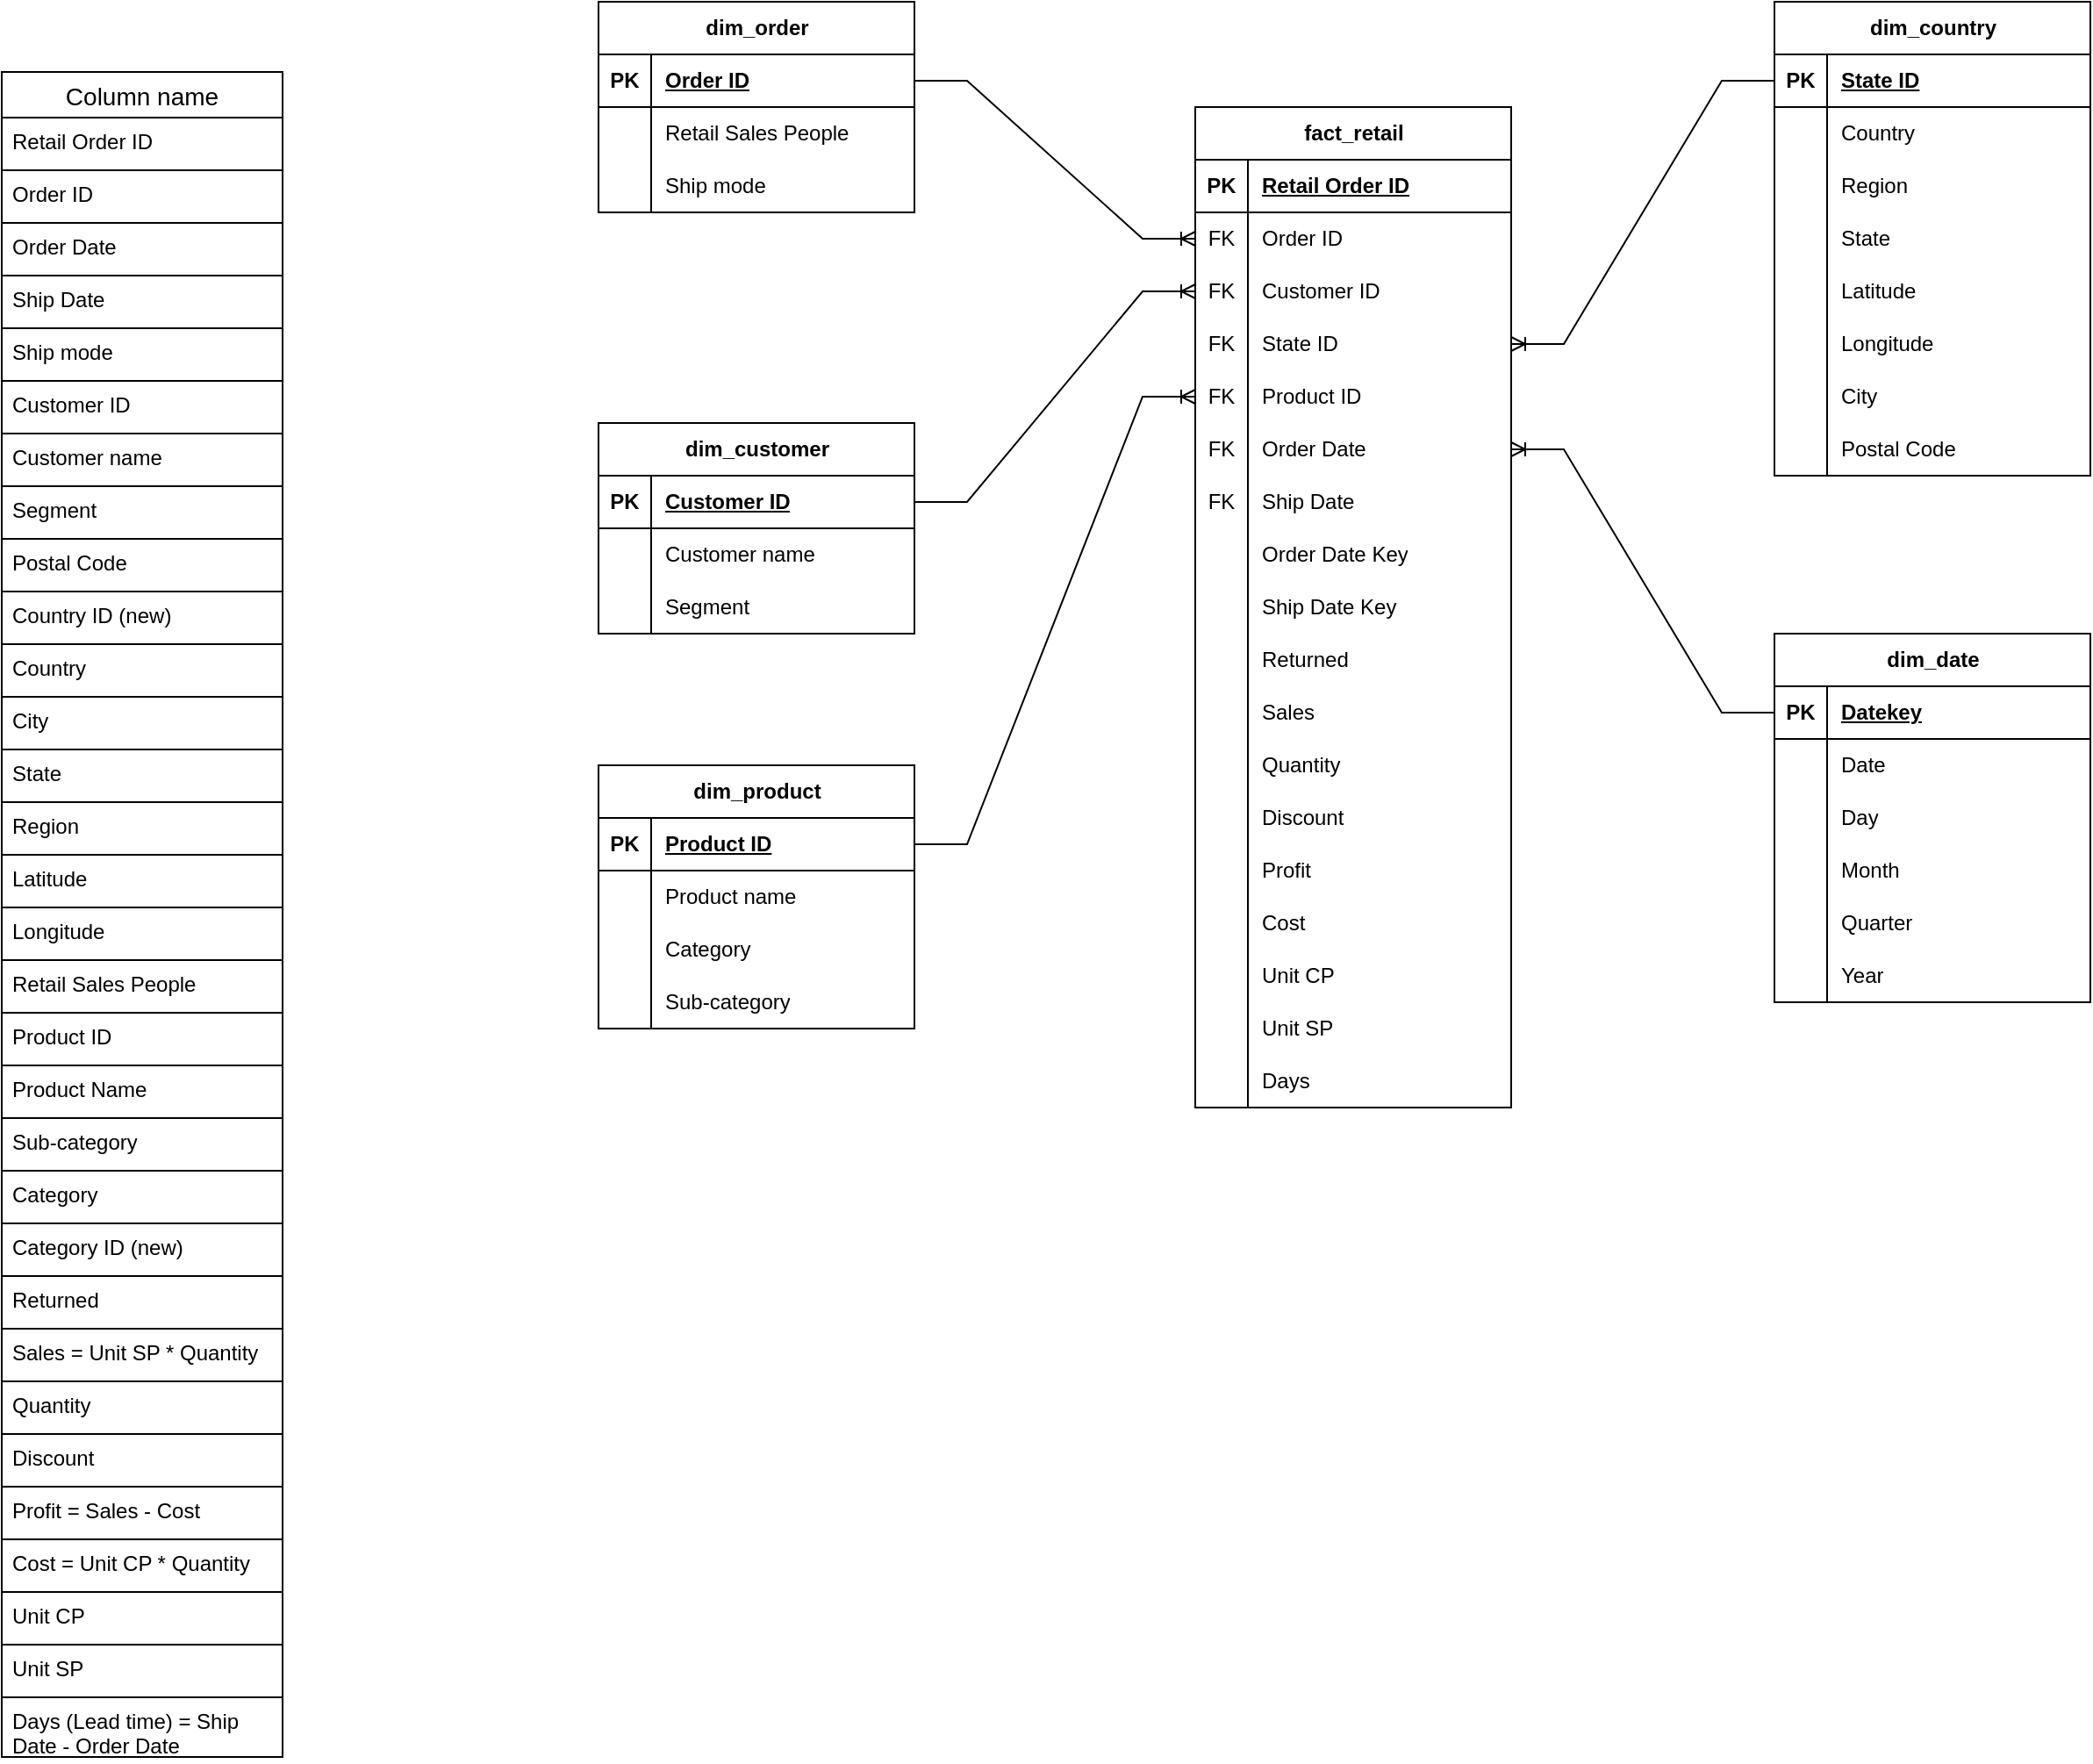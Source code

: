 <mxfile version="27.1.5">
  <diagram name="Trang-1" id="JufBHZk3DTKOrTVZyCO_">
    <mxGraphModel dx="1209" dy="706" grid="1" gridSize="10" guides="1" tooltips="1" connect="1" arrows="1" fold="1" page="1" pageScale="1" pageWidth="827" pageHeight="1169" math="0" shadow="0">
      <root>
        <mxCell id="0" />
        <mxCell id="1" parent="0" />
        <mxCell id="khf0Ti_lGQe8tgm6v5rX-14" value="Column name" style="swimlane;fontStyle=0;childLayout=stackLayout;horizontal=1;startSize=26;horizontalStack=0;resizeParent=1;resizeParentMax=0;resizeLast=0;collapsible=1;marginBottom=0;align=center;fontSize=14;strokeColor=default;" parent="1" vertex="1">
          <mxGeometry x="60" y="100" width="160" height="960" as="geometry">
            <mxRectangle x="60" y="100" width="130" height="30" as="alternateBounds" />
          </mxGeometry>
        </mxCell>
        <mxCell id="khf0Ti_lGQe8tgm6v5rX-15" value="Retail Order ID" style="text;strokeColor=none;fillColor=none;spacingLeft=4;spacingRight=4;overflow=hidden;rotatable=0;points=[[0,0.5],[1,0.5]];portConstraint=eastwest;fontSize=12;whiteSpace=wrap;html=1;" parent="khf0Ti_lGQe8tgm6v5rX-14" vertex="1">
          <mxGeometry y="26" width="160" height="30" as="geometry" />
        </mxCell>
        <mxCell id="khf0Ti_lGQe8tgm6v5rX-16" value="Order ID" style="text;strokeColor=default;fillColor=none;spacingLeft=4;spacingRight=4;overflow=hidden;rotatable=0;points=[[0,0.5],[1,0.5]];portConstraint=eastwest;fontSize=12;whiteSpace=wrap;html=1;" parent="khf0Ti_lGQe8tgm6v5rX-14" vertex="1">
          <mxGeometry y="56" width="160" height="30" as="geometry" />
        </mxCell>
        <mxCell id="khf0Ti_lGQe8tgm6v5rX-17" value="Order Date" style="text;strokeColor=default;fillColor=none;spacingLeft=4;spacingRight=4;overflow=hidden;rotatable=0;points=[[0,0.5],[1,0.5]];portConstraint=eastwest;fontSize=12;whiteSpace=wrap;html=1;" parent="khf0Ti_lGQe8tgm6v5rX-14" vertex="1">
          <mxGeometry y="86" width="160" height="30" as="geometry" />
        </mxCell>
        <mxCell id="khf0Ti_lGQe8tgm6v5rX-20" value="Ship Date" style="text;strokeColor=default;fillColor=none;spacingLeft=4;spacingRight=4;overflow=hidden;rotatable=0;points=[[0,0.5],[1,0.5]];portConstraint=eastwest;fontSize=12;whiteSpace=wrap;html=1;" parent="khf0Ti_lGQe8tgm6v5rX-14" vertex="1">
          <mxGeometry y="116" width="160" height="30" as="geometry" />
        </mxCell>
        <mxCell id="khf0Ti_lGQe8tgm6v5rX-21" value="Ship mode" style="text;strokeColor=default;fillColor=none;spacingLeft=4;spacingRight=4;overflow=hidden;rotatable=0;points=[[0,0.5],[1,0.5]];portConstraint=eastwest;fontSize=12;whiteSpace=wrap;html=1;" parent="khf0Ti_lGQe8tgm6v5rX-14" vertex="1">
          <mxGeometry y="146" width="160" height="30" as="geometry" />
        </mxCell>
        <mxCell id="khf0Ti_lGQe8tgm6v5rX-22" value="Customer ID" style="text;strokeColor=default;fillColor=none;spacingLeft=4;spacingRight=4;overflow=hidden;rotatable=0;points=[[0,0.5],[1,0.5]];portConstraint=eastwest;fontSize=12;whiteSpace=wrap;html=1;" parent="khf0Ti_lGQe8tgm6v5rX-14" vertex="1">
          <mxGeometry y="176" width="160" height="30" as="geometry" />
        </mxCell>
        <mxCell id="khf0Ti_lGQe8tgm6v5rX-23" value="Customer name" style="text;strokeColor=default;fillColor=none;spacingLeft=4;spacingRight=4;overflow=hidden;rotatable=0;points=[[0,0.5],[1,0.5]];portConstraint=eastwest;fontSize=12;whiteSpace=wrap;html=1;" parent="khf0Ti_lGQe8tgm6v5rX-14" vertex="1">
          <mxGeometry y="206" width="160" height="30" as="geometry" />
        </mxCell>
        <mxCell id="khf0Ti_lGQe8tgm6v5rX-24" value="Segment" style="text;strokeColor=default;fillColor=none;spacingLeft=4;spacingRight=4;overflow=hidden;rotatable=0;points=[[0,0.5],[1,0.5]];portConstraint=eastwest;fontSize=12;whiteSpace=wrap;html=1;" parent="khf0Ti_lGQe8tgm6v5rX-14" vertex="1">
          <mxGeometry y="236" width="160" height="30" as="geometry" />
        </mxCell>
        <mxCell id="khf0Ti_lGQe8tgm6v5rX-25" value="Postal Code" style="text;strokeColor=default;fillColor=none;spacingLeft=4;spacingRight=4;overflow=hidden;rotatable=0;points=[[0,0.5],[1,0.5]];portConstraint=eastwest;fontSize=12;whiteSpace=wrap;html=1;" parent="khf0Ti_lGQe8tgm6v5rX-14" vertex="1">
          <mxGeometry y="266" width="160" height="30" as="geometry" />
        </mxCell>
        <mxCell id="khf0Ti_lGQe8tgm6v5rX-129" value="&lt;span&gt;&lt;font style=&quot;color: light-dark(rgb(0, 0, 0), rgb(255, 102, 102));&quot;&gt;Country ID (new)&lt;/font&gt;&lt;/span&gt;" style="text;strokeColor=default;fillColor=none;spacingLeft=4;spacingRight=4;overflow=hidden;rotatable=0;points=[[0,0.5],[1,0.5]];portConstraint=eastwest;fontSize=12;whiteSpace=wrap;html=1;" parent="khf0Ti_lGQe8tgm6v5rX-14" vertex="1">
          <mxGeometry y="296" width="160" height="30" as="geometry" />
        </mxCell>
        <mxCell id="khf0Ti_lGQe8tgm6v5rX-26" value="Country" style="text;strokeColor=default;fillColor=none;spacingLeft=4;spacingRight=4;overflow=hidden;rotatable=0;points=[[0,0.5],[1,0.5]];portConstraint=eastwest;fontSize=12;whiteSpace=wrap;html=1;" parent="khf0Ti_lGQe8tgm6v5rX-14" vertex="1">
          <mxGeometry y="326" width="160" height="30" as="geometry" />
        </mxCell>
        <mxCell id="khf0Ti_lGQe8tgm6v5rX-27" value="City" style="text;strokeColor=default;fillColor=none;spacingLeft=4;spacingRight=4;overflow=hidden;rotatable=0;points=[[0,0.5],[1,0.5]];portConstraint=eastwest;fontSize=12;whiteSpace=wrap;html=1;" parent="khf0Ti_lGQe8tgm6v5rX-14" vertex="1">
          <mxGeometry y="356" width="160" height="30" as="geometry" />
        </mxCell>
        <mxCell id="khf0Ti_lGQe8tgm6v5rX-28" value="State" style="text;strokeColor=default;fillColor=none;spacingLeft=4;spacingRight=4;overflow=hidden;rotatable=0;points=[[0,0.5],[1,0.5]];portConstraint=eastwest;fontSize=12;whiteSpace=wrap;html=1;" parent="khf0Ti_lGQe8tgm6v5rX-14" vertex="1">
          <mxGeometry y="386" width="160" height="30" as="geometry" />
        </mxCell>
        <mxCell id="khf0Ti_lGQe8tgm6v5rX-29" value="Region" style="text;strokeColor=default;fillColor=none;spacingLeft=4;spacingRight=4;overflow=hidden;rotatable=0;points=[[0,0.5],[1,0.5]];portConstraint=eastwest;fontSize=12;whiteSpace=wrap;html=1;" parent="khf0Ti_lGQe8tgm6v5rX-14" vertex="1">
          <mxGeometry y="416" width="160" height="30" as="geometry" />
        </mxCell>
        <mxCell id="khf0Ti_lGQe8tgm6v5rX-30" value="Latitude" style="text;strokeColor=default;fillColor=none;spacingLeft=4;spacingRight=4;overflow=hidden;rotatable=0;points=[[0,0.5],[1,0.5]];portConstraint=eastwest;fontSize=12;whiteSpace=wrap;html=1;" parent="khf0Ti_lGQe8tgm6v5rX-14" vertex="1">
          <mxGeometry y="446" width="160" height="30" as="geometry" />
        </mxCell>
        <mxCell id="khf0Ti_lGQe8tgm6v5rX-31" value="Longitude" style="text;strokeColor=default;fillColor=none;spacingLeft=4;spacingRight=4;overflow=hidden;rotatable=0;points=[[0,0.5],[1,0.5]];portConstraint=eastwest;fontSize=12;whiteSpace=wrap;html=1;" parent="khf0Ti_lGQe8tgm6v5rX-14" vertex="1">
          <mxGeometry y="476" width="160" height="30" as="geometry" />
        </mxCell>
        <mxCell id="khf0Ti_lGQe8tgm6v5rX-32" value="Retail Sales People" style="text;strokeColor=default;fillColor=none;spacingLeft=4;spacingRight=4;overflow=hidden;rotatable=0;points=[[0,0.5],[1,0.5]];portConstraint=eastwest;fontSize=12;whiteSpace=wrap;html=1;" parent="khf0Ti_lGQe8tgm6v5rX-14" vertex="1">
          <mxGeometry y="506" width="160" height="30" as="geometry" />
        </mxCell>
        <mxCell id="khf0Ti_lGQe8tgm6v5rX-33" value="Product ID" style="text;strokeColor=default;fillColor=none;spacingLeft=4;spacingRight=4;overflow=hidden;rotatable=0;points=[[0,0.5],[1,0.5]];portConstraint=eastwest;fontSize=12;whiteSpace=wrap;html=1;" parent="khf0Ti_lGQe8tgm6v5rX-14" vertex="1">
          <mxGeometry y="536" width="160" height="30" as="geometry" />
        </mxCell>
        <mxCell id="khf0Ti_lGQe8tgm6v5rX-34" value="Product Name" style="text;strokeColor=default;fillColor=none;spacingLeft=4;spacingRight=4;overflow=hidden;rotatable=0;points=[[0,0.5],[1,0.5]];portConstraint=eastwest;fontSize=12;whiteSpace=wrap;html=1;" parent="khf0Ti_lGQe8tgm6v5rX-14" vertex="1">
          <mxGeometry y="566" width="160" height="30" as="geometry" />
        </mxCell>
        <mxCell id="khf0Ti_lGQe8tgm6v5rX-35" value="Sub-category" style="text;strokeColor=default;fillColor=none;spacingLeft=4;spacingRight=4;overflow=hidden;rotatable=0;points=[[0,0.5],[1,0.5]];portConstraint=eastwest;fontSize=12;whiteSpace=wrap;html=1;" parent="khf0Ti_lGQe8tgm6v5rX-14" vertex="1">
          <mxGeometry y="596" width="160" height="30" as="geometry" />
        </mxCell>
        <mxCell id="khf0Ti_lGQe8tgm6v5rX-36" value="Category" style="text;strokeColor=default;fillColor=none;spacingLeft=4;spacingRight=4;overflow=hidden;rotatable=0;points=[[0,0.5],[1,0.5]];portConstraint=eastwest;fontSize=12;whiteSpace=wrap;html=1;" parent="khf0Ti_lGQe8tgm6v5rX-14" vertex="1">
          <mxGeometry y="626" width="160" height="30" as="geometry" />
        </mxCell>
        <mxCell id="khf0Ti_lGQe8tgm6v5rX-130" value="&lt;font style=&quot;color: light-dark(rgb(0, 0, 0), rgb(255, 102, 102));&quot;&gt;Category ID (new)&lt;/font&gt;" style="text;strokeColor=default;fillColor=none;spacingLeft=4;spacingRight=4;overflow=hidden;rotatable=0;points=[[0,0.5],[1,0.5]];portConstraint=eastwest;fontSize=12;whiteSpace=wrap;html=1;" parent="khf0Ti_lGQe8tgm6v5rX-14" vertex="1">
          <mxGeometry y="656" width="160" height="30" as="geometry" />
        </mxCell>
        <mxCell id="khf0Ti_lGQe8tgm6v5rX-37" value="Returned" style="text;strokeColor=default;fillColor=none;spacingLeft=4;spacingRight=4;overflow=hidden;rotatable=0;points=[[0,0.5],[1,0.5]];portConstraint=eastwest;fontSize=12;whiteSpace=wrap;html=1;" parent="khf0Ti_lGQe8tgm6v5rX-14" vertex="1">
          <mxGeometry y="686" width="160" height="30" as="geometry" />
        </mxCell>
        <mxCell id="khf0Ti_lGQe8tgm6v5rX-38" value="Sales = Unit SP * Quantity" style="text;strokeColor=default;fillColor=none;spacingLeft=4;spacingRight=4;overflow=hidden;rotatable=0;points=[[0,0.5],[1,0.5]];portConstraint=eastwest;fontSize=12;whiteSpace=wrap;html=1;" parent="khf0Ti_lGQe8tgm6v5rX-14" vertex="1">
          <mxGeometry y="716" width="160" height="30" as="geometry" />
        </mxCell>
        <mxCell id="khf0Ti_lGQe8tgm6v5rX-39" value="Quantity" style="text;strokeColor=default;fillColor=none;spacingLeft=4;spacingRight=4;overflow=hidden;rotatable=0;points=[[0,0.5],[1,0.5]];portConstraint=eastwest;fontSize=12;whiteSpace=wrap;html=1;" parent="khf0Ti_lGQe8tgm6v5rX-14" vertex="1">
          <mxGeometry y="746" width="160" height="30" as="geometry" />
        </mxCell>
        <mxCell id="khf0Ti_lGQe8tgm6v5rX-40" value="Discount" style="text;strokeColor=default;fillColor=none;spacingLeft=4;spacingRight=4;overflow=hidden;rotatable=0;points=[[0,0.5],[1,0.5]];portConstraint=eastwest;fontSize=12;whiteSpace=wrap;html=1;" parent="khf0Ti_lGQe8tgm6v5rX-14" vertex="1">
          <mxGeometry y="776" width="160" height="30" as="geometry" />
        </mxCell>
        <mxCell id="khf0Ti_lGQe8tgm6v5rX-41" value="Profit = Sales - Cost" style="text;strokeColor=default;fillColor=none;spacingLeft=4;spacingRight=4;overflow=hidden;rotatable=0;points=[[0,0.5],[1,0.5]];portConstraint=eastwest;fontSize=12;whiteSpace=wrap;html=1;" parent="khf0Ti_lGQe8tgm6v5rX-14" vertex="1">
          <mxGeometry y="806" width="160" height="30" as="geometry" />
        </mxCell>
        <mxCell id="khf0Ti_lGQe8tgm6v5rX-42" value="Cost = Unit CP * Quantity" style="text;strokeColor=default;fillColor=none;spacingLeft=4;spacingRight=4;overflow=hidden;rotatable=0;points=[[0,0.5],[1,0.5]];portConstraint=eastwest;fontSize=12;whiteSpace=wrap;html=1;" parent="khf0Ti_lGQe8tgm6v5rX-14" vertex="1">
          <mxGeometry y="836" width="160" height="30" as="geometry" />
        </mxCell>
        <mxCell id="khf0Ti_lGQe8tgm6v5rX-43" value="Unit CP" style="text;strokeColor=default;fillColor=none;spacingLeft=4;spacingRight=4;overflow=hidden;rotatable=0;points=[[0,0.5],[1,0.5]];portConstraint=eastwest;fontSize=12;whiteSpace=wrap;html=1;" parent="khf0Ti_lGQe8tgm6v5rX-14" vertex="1">
          <mxGeometry y="866" width="160" height="30" as="geometry" />
        </mxCell>
        <mxCell id="khf0Ti_lGQe8tgm6v5rX-44" value="Unit SP" style="text;strokeColor=default;fillColor=none;spacingLeft=4;spacingRight=4;overflow=hidden;rotatable=0;points=[[0,0.5],[1,0.5]];portConstraint=eastwest;fontSize=12;whiteSpace=wrap;html=1;" parent="khf0Ti_lGQe8tgm6v5rX-14" vertex="1">
          <mxGeometry y="896" width="160" height="30" as="geometry" />
        </mxCell>
        <mxCell id="khf0Ti_lGQe8tgm6v5rX-45" value="Days (Lead time) = Ship Date - Order Date" style="text;strokeColor=default;fillColor=none;spacingLeft=4;spacingRight=4;overflow=hidden;rotatable=0;points=[[0,0.5],[1,0.5]];portConstraint=eastwest;fontSize=12;whiteSpace=wrap;html=1;" parent="khf0Ti_lGQe8tgm6v5rX-14" vertex="1">
          <mxGeometry y="926" width="160" height="34" as="geometry" />
        </mxCell>
        <mxCell id="khf0Ti_lGQe8tgm6v5rX-46" value="fact_retail" style="shape=table;startSize=30;container=1;collapsible=1;childLayout=tableLayout;fixedRows=1;rowLines=0;fontStyle=1;align=center;resizeLast=1;html=1;" parent="1" vertex="1">
          <mxGeometry x="740" y="120" width="180" height="570" as="geometry" />
        </mxCell>
        <mxCell id="khf0Ti_lGQe8tgm6v5rX-47" value="" style="shape=tableRow;horizontal=0;startSize=0;swimlaneHead=0;swimlaneBody=0;fillColor=none;collapsible=0;dropTarget=0;points=[[0,0.5],[1,0.5]];portConstraint=eastwest;top=0;left=0;right=0;bottom=1;" parent="khf0Ti_lGQe8tgm6v5rX-46" vertex="1">
          <mxGeometry y="30" width="180" height="30" as="geometry" />
        </mxCell>
        <mxCell id="khf0Ti_lGQe8tgm6v5rX-48" value="PK" style="shape=partialRectangle;connectable=0;fillColor=none;top=0;left=0;bottom=0;right=0;fontStyle=1;overflow=hidden;whiteSpace=wrap;html=1;" parent="khf0Ti_lGQe8tgm6v5rX-47" vertex="1">
          <mxGeometry width="30" height="30" as="geometry">
            <mxRectangle width="30" height="30" as="alternateBounds" />
          </mxGeometry>
        </mxCell>
        <mxCell id="khf0Ti_lGQe8tgm6v5rX-49" value="Retail Order ID" style="shape=partialRectangle;connectable=0;fillColor=none;top=0;left=0;bottom=0;right=0;align=left;spacingLeft=6;fontStyle=5;overflow=hidden;whiteSpace=wrap;html=1;" parent="khf0Ti_lGQe8tgm6v5rX-47" vertex="1">
          <mxGeometry x="30" width="150" height="30" as="geometry">
            <mxRectangle width="150" height="30" as="alternateBounds" />
          </mxGeometry>
        </mxCell>
        <mxCell id="khf0Ti_lGQe8tgm6v5rX-50" value="" style="shape=tableRow;horizontal=0;startSize=0;swimlaneHead=0;swimlaneBody=0;fillColor=none;collapsible=0;dropTarget=0;points=[[0,0.5],[1,0.5]];portConstraint=eastwest;top=0;left=0;right=0;bottom=0;" parent="khf0Ti_lGQe8tgm6v5rX-46" vertex="1">
          <mxGeometry y="60" width="180" height="30" as="geometry" />
        </mxCell>
        <mxCell id="khf0Ti_lGQe8tgm6v5rX-51" value="FK" style="shape=partialRectangle;connectable=0;fillColor=none;top=0;left=0;bottom=0;right=0;editable=1;overflow=hidden;whiteSpace=wrap;html=1;" parent="khf0Ti_lGQe8tgm6v5rX-50" vertex="1">
          <mxGeometry width="30" height="30" as="geometry">
            <mxRectangle width="30" height="30" as="alternateBounds" />
          </mxGeometry>
        </mxCell>
        <mxCell id="khf0Ti_lGQe8tgm6v5rX-52" value="Order ID" style="shape=partialRectangle;connectable=0;fillColor=none;top=0;left=0;bottom=0;right=0;align=left;spacingLeft=6;overflow=hidden;whiteSpace=wrap;html=1;" parent="khf0Ti_lGQe8tgm6v5rX-50" vertex="1">
          <mxGeometry x="30" width="150" height="30" as="geometry">
            <mxRectangle width="150" height="30" as="alternateBounds" />
          </mxGeometry>
        </mxCell>
        <mxCell id="khf0Ti_lGQe8tgm6v5rX-53" value="" style="shape=tableRow;horizontal=0;startSize=0;swimlaneHead=0;swimlaneBody=0;fillColor=none;collapsible=0;dropTarget=0;points=[[0,0.5],[1,0.5]];portConstraint=eastwest;top=0;left=0;right=0;bottom=0;" parent="khf0Ti_lGQe8tgm6v5rX-46" vertex="1">
          <mxGeometry y="90" width="180" height="30" as="geometry" />
        </mxCell>
        <mxCell id="khf0Ti_lGQe8tgm6v5rX-54" value="FK" style="shape=partialRectangle;connectable=0;fillColor=none;top=0;left=0;bottom=0;right=0;editable=1;overflow=hidden;whiteSpace=wrap;html=1;" parent="khf0Ti_lGQe8tgm6v5rX-53" vertex="1">
          <mxGeometry width="30" height="30" as="geometry">
            <mxRectangle width="30" height="30" as="alternateBounds" />
          </mxGeometry>
        </mxCell>
        <mxCell id="khf0Ti_lGQe8tgm6v5rX-55" value="Customer ID" style="shape=partialRectangle;connectable=0;fillColor=none;top=0;left=0;bottom=0;right=0;align=left;spacingLeft=6;overflow=hidden;whiteSpace=wrap;html=1;" parent="khf0Ti_lGQe8tgm6v5rX-53" vertex="1">
          <mxGeometry x="30" width="150" height="30" as="geometry">
            <mxRectangle width="150" height="30" as="alternateBounds" />
          </mxGeometry>
        </mxCell>
        <mxCell id="khf0Ti_lGQe8tgm6v5rX-56" value="" style="shape=tableRow;horizontal=0;startSize=0;swimlaneHead=0;swimlaneBody=0;fillColor=none;collapsible=0;dropTarget=0;points=[[0,0.5],[1,0.5]];portConstraint=eastwest;top=0;left=0;right=0;bottom=0;" parent="khf0Ti_lGQe8tgm6v5rX-46" vertex="1">
          <mxGeometry y="120" width="180" height="30" as="geometry" />
        </mxCell>
        <mxCell id="khf0Ti_lGQe8tgm6v5rX-57" value="FK" style="shape=partialRectangle;connectable=0;fillColor=none;top=0;left=0;bottom=0;right=0;editable=1;overflow=hidden;whiteSpace=wrap;html=1;" parent="khf0Ti_lGQe8tgm6v5rX-56" vertex="1">
          <mxGeometry width="30" height="30" as="geometry">
            <mxRectangle width="30" height="30" as="alternateBounds" />
          </mxGeometry>
        </mxCell>
        <mxCell id="khf0Ti_lGQe8tgm6v5rX-58" value="State ID" style="shape=partialRectangle;connectable=0;fillColor=none;top=0;left=0;bottom=0;right=0;align=left;spacingLeft=6;overflow=hidden;whiteSpace=wrap;html=1;" parent="khf0Ti_lGQe8tgm6v5rX-56" vertex="1">
          <mxGeometry x="30" width="150" height="30" as="geometry">
            <mxRectangle width="150" height="30" as="alternateBounds" />
          </mxGeometry>
        </mxCell>
        <mxCell id="khf0Ti_lGQe8tgm6v5rX-166" style="shape=tableRow;horizontal=0;startSize=0;swimlaneHead=0;swimlaneBody=0;fillColor=none;collapsible=0;dropTarget=0;points=[[0,0.5],[1,0.5]];portConstraint=eastwest;top=0;left=0;right=0;bottom=0;" parent="khf0Ti_lGQe8tgm6v5rX-46" vertex="1">
          <mxGeometry y="150" width="180" height="30" as="geometry" />
        </mxCell>
        <mxCell id="khf0Ti_lGQe8tgm6v5rX-167" value="FK" style="shape=partialRectangle;connectable=0;fillColor=none;top=0;left=0;bottom=0;right=0;editable=1;overflow=hidden;whiteSpace=wrap;html=1;" parent="khf0Ti_lGQe8tgm6v5rX-166" vertex="1">
          <mxGeometry width="30" height="30" as="geometry">
            <mxRectangle width="30" height="30" as="alternateBounds" />
          </mxGeometry>
        </mxCell>
        <mxCell id="khf0Ti_lGQe8tgm6v5rX-168" value="Product ID" style="shape=partialRectangle;connectable=0;fillColor=none;top=0;left=0;bottom=0;right=0;align=left;spacingLeft=6;overflow=hidden;whiteSpace=wrap;html=1;" parent="khf0Ti_lGQe8tgm6v5rX-166" vertex="1">
          <mxGeometry x="30" width="150" height="30" as="geometry">
            <mxRectangle width="150" height="30" as="alternateBounds" />
          </mxGeometry>
        </mxCell>
        <mxCell id="khf0Ti_lGQe8tgm6v5rX-181" style="shape=tableRow;horizontal=0;startSize=0;swimlaneHead=0;swimlaneBody=0;fillColor=none;collapsible=0;dropTarget=0;points=[[0,0.5],[1,0.5]];portConstraint=eastwest;top=0;left=0;right=0;bottom=0;" parent="khf0Ti_lGQe8tgm6v5rX-46" vertex="1">
          <mxGeometry y="180" width="180" height="30" as="geometry" />
        </mxCell>
        <mxCell id="khf0Ti_lGQe8tgm6v5rX-182" value="FK" style="shape=partialRectangle;connectable=0;fillColor=none;top=0;left=0;bottom=0;right=0;editable=1;overflow=hidden;whiteSpace=wrap;html=1;" parent="khf0Ti_lGQe8tgm6v5rX-181" vertex="1">
          <mxGeometry width="30" height="30" as="geometry">
            <mxRectangle width="30" height="30" as="alternateBounds" />
          </mxGeometry>
        </mxCell>
        <mxCell id="khf0Ti_lGQe8tgm6v5rX-183" value="Order Date" style="shape=partialRectangle;connectable=0;fillColor=none;top=0;left=0;bottom=0;right=0;align=left;spacingLeft=6;overflow=hidden;whiteSpace=wrap;html=1;" parent="khf0Ti_lGQe8tgm6v5rX-181" vertex="1">
          <mxGeometry x="30" width="150" height="30" as="geometry">
            <mxRectangle width="150" height="30" as="alternateBounds" />
          </mxGeometry>
        </mxCell>
        <mxCell id="khf0Ti_lGQe8tgm6v5rX-178" style="shape=tableRow;horizontal=0;startSize=0;swimlaneHead=0;swimlaneBody=0;fillColor=none;collapsible=0;dropTarget=0;points=[[0,0.5],[1,0.5]];portConstraint=eastwest;top=0;left=0;right=0;bottom=0;" parent="khf0Ti_lGQe8tgm6v5rX-46" vertex="1">
          <mxGeometry y="210" width="180" height="30" as="geometry" />
        </mxCell>
        <mxCell id="khf0Ti_lGQe8tgm6v5rX-179" value="&lt;font style=&quot;color: light-dark(rgb(0, 0, 0), rgb(255, 255, 102));&quot;&gt;FK&lt;/font&gt;" style="shape=partialRectangle;connectable=0;fillColor=none;top=0;left=0;bottom=0;right=0;editable=1;overflow=hidden;whiteSpace=wrap;html=1;" parent="khf0Ti_lGQe8tgm6v5rX-178" vertex="1">
          <mxGeometry width="30" height="30" as="geometry">
            <mxRectangle width="30" height="30" as="alternateBounds" />
          </mxGeometry>
        </mxCell>
        <mxCell id="khf0Ti_lGQe8tgm6v5rX-180" value="Ship Date" style="shape=partialRectangle;connectable=0;fillColor=none;top=0;left=0;bottom=0;right=0;align=left;spacingLeft=6;overflow=hidden;whiteSpace=wrap;html=1;" parent="khf0Ti_lGQe8tgm6v5rX-178" vertex="1">
          <mxGeometry x="30" width="150" height="30" as="geometry">
            <mxRectangle width="150" height="30" as="alternateBounds" />
          </mxGeometry>
        </mxCell>
        <mxCell id="adrLzprjDt-6zipp6tV9-4" style="shape=tableRow;horizontal=0;startSize=0;swimlaneHead=0;swimlaneBody=0;fillColor=none;collapsible=0;dropTarget=0;points=[[0,0.5],[1,0.5]];portConstraint=eastwest;top=0;left=0;right=0;bottom=0;" parent="khf0Ti_lGQe8tgm6v5rX-46" vertex="1">
          <mxGeometry y="240" width="180" height="30" as="geometry" />
        </mxCell>
        <mxCell id="adrLzprjDt-6zipp6tV9-5" style="shape=partialRectangle;connectable=0;fillColor=none;top=0;left=0;bottom=0;right=0;editable=1;overflow=hidden;whiteSpace=wrap;html=1;" parent="adrLzprjDt-6zipp6tV9-4" vertex="1">
          <mxGeometry width="30" height="30" as="geometry">
            <mxRectangle width="30" height="30" as="alternateBounds" />
          </mxGeometry>
        </mxCell>
        <mxCell id="adrLzprjDt-6zipp6tV9-6" value="Order Date Key" style="shape=partialRectangle;connectable=0;fillColor=none;top=0;left=0;bottom=0;right=0;align=left;spacingLeft=6;overflow=hidden;whiteSpace=wrap;html=1;" parent="adrLzprjDt-6zipp6tV9-4" vertex="1">
          <mxGeometry x="30" width="150" height="30" as="geometry">
            <mxRectangle width="150" height="30" as="alternateBounds" />
          </mxGeometry>
        </mxCell>
        <mxCell id="adrLzprjDt-6zipp6tV9-7" style="shape=tableRow;horizontal=0;startSize=0;swimlaneHead=0;swimlaneBody=0;fillColor=none;collapsible=0;dropTarget=0;points=[[0,0.5],[1,0.5]];portConstraint=eastwest;top=0;left=0;right=0;bottom=0;" parent="khf0Ti_lGQe8tgm6v5rX-46" vertex="1">
          <mxGeometry y="270" width="180" height="30" as="geometry" />
        </mxCell>
        <mxCell id="adrLzprjDt-6zipp6tV9-8" style="shape=partialRectangle;connectable=0;fillColor=none;top=0;left=0;bottom=0;right=0;editable=1;overflow=hidden;whiteSpace=wrap;html=1;" parent="adrLzprjDt-6zipp6tV9-7" vertex="1">
          <mxGeometry width="30" height="30" as="geometry">
            <mxRectangle width="30" height="30" as="alternateBounds" />
          </mxGeometry>
        </mxCell>
        <mxCell id="adrLzprjDt-6zipp6tV9-9" value="Ship Date Key" style="shape=partialRectangle;connectable=0;fillColor=none;top=0;left=0;bottom=0;right=0;align=left;spacingLeft=6;overflow=hidden;whiteSpace=wrap;html=1;" parent="adrLzprjDt-6zipp6tV9-7" vertex="1">
          <mxGeometry x="30" width="150" height="30" as="geometry">
            <mxRectangle width="150" height="30" as="alternateBounds" />
          </mxGeometry>
        </mxCell>
        <mxCell id="khf0Ti_lGQe8tgm6v5rX-175" style="shape=tableRow;horizontal=0;startSize=0;swimlaneHead=0;swimlaneBody=0;fillColor=none;collapsible=0;dropTarget=0;points=[[0,0.5],[1,0.5]];portConstraint=eastwest;top=0;left=0;right=0;bottom=0;" parent="khf0Ti_lGQe8tgm6v5rX-46" vertex="1">
          <mxGeometry y="300" width="180" height="30" as="geometry" />
        </mxCell>
        <mxCell id="khf0Ti_lGQe8tgm6v5rX-176" style="shape=partialRectangle;connectable=0;fillColor=none;top=0;left=0;bottom=0;right=0;editable=1;overflow=hidden;whiteSpace=wrap;html=1;" parent="khf0Ti_lGQe8tgm6v5rX-175" vertex="1">
          <mxGeometry width="30" height="30" as="geometry">
            <mxRectangle width="30" height="30" as="alternateBounds" />
          </mxGeometry>
        </mxCell>
        <mxCell id="khf0Ti_lGQe8tgm6v5rX-177" value="Returned" style="shape=partialRectangle;connectable=0;fillColor=none;top=0;left=0;bottom=0;right=0;align=left;spacingLeft=6;overflow=hidden;whiteSpace=wrap;html=1;" parent="khf0Ti_lGQe8tgm6v5rX-175" vertex="1">
          <mxGeometry x="30" width="150" height="30" as="geometry">
            <mxRectangle width="150" height="30" as="alternateBounds" />
          </mxGeometry>
        </mxCell>
        <mxCell id="khf0Ti_lGQe8tgm6v5rX-172" style="shape=tableRow;horizontal=0;startSize=0;swimlaneHead=0;swimlaneBody=0;fillColor=none;collapsible=0;dropTarget=0;points=[[0,0.5],[1,0.5]];portConstraint=eastwest;top=0;left=0;right=0;bottom=0;" parent="khf0Ti_lGQe8tgm6v5rX-46" vertex="1">
          <mxGeometry y="330" width="180" height="30" as="geometry" />
        </mxCell>
        <mxCell id="khf0Ti_lGQe8tgm6v5rX-173" style="shape=partialRectangle;connectable=0;fillColor=none;top=0;left=0;bottom=0;right=0;editable=1;overflow=hidden;whiteSpace=wrap;html=1;" parent="khf0Ti_lGQe8tgm6v5rX-172" vertex="1">
          <mxGeometry width="30" height="30" as="geometry">
            <mxRectangle width="30" height="30" as="alternateBounds" />
          </mxGeometry>
        </mxCell>
        <mxCell id="khf0Ti_lGQe8tgm6v5rX-174" value="Sales" style="shape=partialRectangle;connectable=0;fillColor=none;top=0;left=0;bottom=0;right=0;align=left;spacingLeft=6;overflow=hidden;whiteSpace=wrap;html=1;" parent="khf0Ti_lGQe8tgm6v5rX-172" vertex="1">
          <mxGeometry x="30" width="150" height="30" as="geometry">
            <mxRectangle width="150" height="30" as="alternateBounds" />
          </mxGeometry>
        </mxCell>
        <mxCell id="khf0Ti_lGQe8tgm6v5rX-169" style="shape=tableRow;horizontal=0;startSize=0;swimlaneHead=0;swimlaneBody=0;fillColor=none;collapsible=0;dropTarget=0;points=[[0,0.5],[1,0.5]];portConstraint=eastwest;top=0;left=0;right=0;bottom=0;" parent="khf0Ti_lGQe8tgm6v5rX-46" vertex="1">
          <mxGeometry y="360" width="180" height="30" as="geometry" />
        </mxCell>
        <mxCell id="khf0Ti_lGQe8tgm6v5rX-170" style="shape=partialRectangle;connectable=0;fillColor=none;top=0;left=0;bottom=0;right=0;editable=1;overflow=hidden;whiteSpace=wrap;html=1;" parent="khf0Ti_lGQe8tgm6v5rX-169" vertex="1">
          <mxGeometry width="30" height="30" as="geometry">
            <mxRectangle width="30" height="30" as="alternateBounds" />
          </mxGeometry>
        </mxCell>
        <mxCell id="khf0Ti_lGQe8tgm6v5rX-171" value="Quantity" style="shape=partialRectangle;connectable=0;fillColor=none;top=0;left=0;bottom=0;right=0;align=left;spacingLeft=6;overflow=hidden;whiteSpace=wrap;html=1;" parent="khf0Ti_lGQe8tgm6v5rX-169" vertex="1">
          <mxGeometry x="30" width="150" height="30" as="geometry">
            <mxRectangle width="150" height="30" as="alternateBounds" />
          </mxGeometry>
        </mxCell>
        <mxCell id="khf0Ti_lGQe8tgm6v5rX-184" style="shape=tableRow;horizontal=0;startSize=0;swimlaneHead=0;swimlaneBody=0;fillColor=none;collapsible=0;dropTarget=0;points=[[0,0.5],[1,0.5]];portConstraint=eastwest;top=0;left=0;right=0;bottom=0;" parent="khf0Ti_lGQe8tgm6v5rX-46" vertex="1">
          <mxGeometry y="390" width="180" height="30" as="geometry" />
        </mxCell>
        <mxCell id="khf0Ti_lGQe8tgm6v5rX-185" style="shape=partialRectangle;connectable=0;fillColor=none;top=0;left=0;bottom=0;right=0;editable=1;overflow=hidden;whiteSpace=wrap;html=1;" parent="khf0Ti_lGQe8tgm6v5rX-184" vertex="1">
          <mxGeometry width="30" height="30" as="geometry">
            <mxRectangle width="30" height="30" as="alternateBounds" />
          </mxGeometry>
        </mxCell>
        <mxCell id="khf0Ti_lGQe8tgm6v5rX-186" value="Discount" style="shape=partialRectangle;connectable=0;fillColor=none;top=0;left=0;bottom=0;right=0;align=left;spacingLeft=6;overflow=hidden;whiteSpace=wrap;html=1;" parent="khf0Ti_lGQe8tgm6v5rX-184" vertex="1">
          <mxGeometry x="30" width="150" height="30" as="geometry">
            <mxRectangle width="150" height="30" as="alternateBounds" />
          </mxGeometry>
        </mxCell>
        <mxCell id="khf0Ti_lGQe8tgm6v5rX-187" style="shape=tableRow;horizontal=0;startSize=0;swimlaneHead=0;swimlaneBody=0;fillColor=none;collapsible=0;dropTarget=0;points=[[0,0.5],[1,0.5]];portConstraint=eastwest;top=0;left=0;right=0;bottom=0;" parent="khf0Ti_lGQe8tgm6v5rX-46" vertex="1">
          <mxGeometry y="420" width="180" height="30" as="geometry" />
        </mxCell>
        <mxCell id="khf0Ti_lGQe8tgm6v5rX-188" style="shape=partialRectangle;connectable=0;fillColor=none;top=0;left=0;bottom=0;right=0;editable=1;overflow=hidden;whiteSpace=wrap;html=1;" parent="khf0Ti_lGQe8tgm6v5rX-187" vertex="1">
          <mxGeometry width="30" height="30" as="geometry">
            <mxRectangle width="30" height="30" as="alternateBounds" />
          </mxGeometry>
        </mxCell>
        <mxCell id="khf0Ti_lGQe8tgm6v5rX-189" value="Profit" style="shape=partialRectangle;connectable=0;fillColor=none;top=0;left=0;bottom=0;right=0;align=left;spacingLeft=6;overflow=hidden;whiteSpace=wrap;html=1;" parent="khf0Ti_lGQe8tgm6v5rX-187" vertex="1">
          <mxGeometry x="30" width="150" height="30" as="geometry">
            <mxRectangle width="150" height="30" as="alternateBounds" />
          </mxGeometry>
        </mxCell>
        <mxCell id="khf0Ti_lGQe8tgm6v5rX-190" style="shape=tableRow;horizontal=0;startSize=0;swimlaneHead=0;swimlaneBody=0;fillColor=none;collapsible=0;dropTarget=0;points=[[0,0.5],[1,0.5]];portConstraint=eastwest;top=0;left=0;right=0;bottom=0;" parent="khf0Ti_lGQe8tgm6v5rX-46" vertex="1">
          <mxGeometry y="450" width="180" height="30" as="geometry" />
        </mxCell>
        <mxCell id="khf0Ti_lGQe8tgm6v5rX-191" style="shape=partialRectangle;connectable=0;fillColor=none;top=0;left=0;bottom=0;right=0;editable=1;overflow=hidden;whiteSpace=wrap;html=1;" parent="khf0Ti_lGQe8tgm6v5rX-190" vertex="1">
          <mxGeometry width="30" height="30" as="geometry">
            <mxRectangle width="30" height="30" as="alternateBounds" />
          </mxGeometry>
        </mxCell>
        <mxCell id="khf0Ti_lGQe8tgm6v5rX-192" value="Cost" style="shape=partialRectangle;connectable=0;fillColor=none;top=0;left=0;bottom=0;right=0;align=left;spacingLeft=6;overflow=hidden;whiteSpace=wrap;html=1;" parent="khf0Ti_lGQe8tgm6v5rX-190" vertex="1">
          <mxGeometry x="30" width="150" height="30" as="geometry">
            <mxRectangle width="150" height="30" as="alternateBounds" />
          </mxGeometry>
        </mxCell>
        <mxCell id="khf0Ti_lGQe8tgm6v5rX-193" style="shape=tableRow;horizontal=0;startSize=0;swimlaneHead=0;swimlaneBody=0;fillColor=none;collapsible=0;dropTarget=0;points=[[0,0.5],[1,0.5]];portConstraint=eastwest;top=0;left=0;right=0;bottom=0;" parent="khf0Ti_lGQe8tgm6v5rX-46" vertex="1">
          <mxGeometry y="480" width="180" height="30" as="geometry" />
        </mxCell>
        <mxCell id="khf0Ti_lGQe8tgm6v5rX-194" style="shape=partialRectangle;connectable=0;fillColor=none;top=0;left=0;bottom=0;right=0;editable=1;overflow=hidden;whiteSpace=wrap;html=1;" parent="khf0Ti_lGQe8tgm6v5rX-193" vertex="1">
          <mxGeometry width="30" height="30" as="geometry">
            <mxRectangle width="30" height="30" as="alternateBounds" />
          </mxGeometry>
        </mxCell>
        <mxCell id="khf0Ti_lGQe8tgm6v5rX-195" value="Unit CP" style="shape=partialRectangle;connectable=0;fillColor=none;top=0;left=0;bottom=0;right=0;align=left;spacingLeft=6;overflow=hidden;whiteSpace=wrap;html=1;" parent="khf0Ti_lGQe8tgm6v5rX-193" vertex="1">
          <mxGeometry x="30" width="150" height="30" as="geometry">
            <mxRectangle width="150" height="30" as="alternateBounds" />
          </mxGeometry>
        </mxCell>
        <mxCell id="khf0Ti_lGQe8tgm6v5rX-196" style="shape=tableRow;horizontal=0;startSize=0;swimlaneHead=0;swimlaneBody=0;fillColor=none;collapsible=0;dropTarget=0;points=[[0,0.5],[1,0.5]];portConstraint=eastwest;top=0;left=0;right=0;bottom=0;" parent="khf0Ti_lGQe8tgm6v5rX-46" vertex="1">
          <mxGeometry y="510" width="180" height="30" as="geometry" />
        </mxCell>
        <mxCell id="khf0Ti_lGQe8tgm6v5rX-197" style="shape=partialRectangle;connectable=0;fillColor=none;top=0;left=0;bottom=0;right=0;editable=1;overflow=hidden;whiteSpace=wrap;html=1;" parent="khf0Ti_lGQe8tgm6v5rX-196" vertex="1">
          <mxGeometry width="30" height="30" as="geometry">
            <mxRectangle width="30" height="30" as="alternateBounds" />
          </mxGeometry>
        </mxCell>
        <mxCell id="khf0Ti_lGQe8tgm6v5rX-198" value="Unit SP" style="shape=partialRectangle;connectable=0;fillColor=none;top=0;left=0;bottom=0;right=0;align=left;spacingLeft=6;overflow=hidden;whiteSpace=wrap;html=1;" parent="khf0Ti_lGQe8tgm6v5rX-196" vertex="1">
          <mxGeometry x="30" width="150" height="30" as="geometry">
            <mxRectangle width="150" height="30" as="alternateBounds" />
          </mxGeometry>
        </mxCell>
        <mxCell id="khf0Ti_lGQe8tgm6v5rX-199" style="shape=tableRow;horizontal=0;startSize=0;swimlaneHead=0;swimlaneBody=0;fillColor=none;collapsible=0;dropTarget=0;points=[[0,0.5],[1,0.5]];portConstraint=eastwest;top=0;left=0;right=0;bottom=0;" parent="khf0Ti_lGQe8tgm6v5rX-46" vertex="1">
          <mxGeometry y="540" width="180" height="30" as="geometry" />
        </mxCell>
        <mxCell id="khf0Ti_lGQe8tgm6v5rX-200" style="shape=partialRectangle;connectable=0;fillColor=none;top=0;left=0;bottom=0;right=0;editable=1;overflow=hidden;whiteSpace=wrap;html=1;" parent="khf0Ti_lGQe8tgm6v5rX-199" vertex="1">
          <mxGeometry width="30" height="30" as="geometry">
            <mxRectangle width="30" height="30" as="alternateBounds" />
          </mxGeometry>
        </mxCell>
        <mxCell id="khf0Ti_lGQe8tgm6v5rX-201" value="Days" style="shape=partialRectangle;connectable=0;fillColor=none;top=0;left=0;bottom=0;right=0;align=left;spacingLeft=6;overflow=hidden;whiteSpace=wrap;html=1;" parent="khf0Ti_lGQe8tgm6v5rX-199" vertex="1">
          <mxGeometry x="30" width="150" height="30" as="geometry">
            <mxRectangle width="150" height="30" as="alternateBounds" />
          </mxGeometry>
        </mxCell>
        <mxCell id="khf0Ti_lGQe8tgm6v5rX-59" value="dim_order" style="shape=table;startSize=30;container=1;collapsible=1;childLayout=tableLayout;fixedRows=1;rowLines=0;fontStyle=1;align=center;resizeLast=1;html=1;" parent="1" vertex="1">
          <mxGeometry x="400" y="60" width="180" height="120" as="geometry" />
        </mxCell>
        <mxCell id="khf0Ti_lGQe8tgm6v5rX-60" value="" style="shape=tableRow;horizontal=0;startSize=0;swimlaneHead=0;swimlaneBody=0;fillColor=none;collapsible=0;dropTarget=0;points=[[0,0.5],[1,0.5]];portConstraint=eastwest;top=0;left=0;right=0;bottom=1;" parent="khf0Ti_lGQe8tgm6v5rX-59" vertex="1">
          <mxGeometry y="30" width="180" height="30" as="geometry" />
        </mxCell>
        <mxCell id="khf0Ti_lGQe8tgm6v5rX-61" value="PK" style="shape=partialRectangle;connectable=0;fillColor=none;top=0;left=0;bottom=0;right=0;fontStyle=1;overflow=hidden;whiteSpace=wrap;html=1;" parent="khf0Ti_lGQe8tgm6v5rX-60" vertex="1">
          <mxGeometry width="30" height="30" as="geometry">
            <mxRectangle width="30" height="30" as="alternateBounds" />
          </mxGeometry>
        </mxCell>
        <mxCell id="khf0Ti_lGQe8tgm6v5rX-62" value="Order ID" style="shape=partialRectangle;connectable=0;fillColor=none;top=0;left=0;bottom=0;right=0;align=left;spacingLeft=6;fontStyle=5;overflow=hidden;whiteSpace=wrap;html=1;" parent="khf0Ti_lGQe8tgm6v5rX-60" vertex="1">
          <mxGeometry x="30" width="150" height="30" as="geometry">
            <mxRectangle width="150" height="30" as="alternateBounds" />
          </mxGeometry>
        </mxCell>
        <mxCell id="khf0Ti_lGQe8tgm6v5rX-63" value="" style="shape=tableRow;horizontal=0;startSize=0;swimlaneHead=0;swimlaneBody=0;fillColor=none;collapsible=0;dropTarget=0;points=[[0,0.5],[1,0.5]];portConstraint=eastwest;top=0;left=0;right=0;bottom=0;" parent="khf0Ti_lGQe8tgm6v5rX-59" vertex="1">
          <mxGeometry y="60" width="180" height="30" as="geometry" />
        </mxCell>
        <mxCell id="khf0Ti_lGQe8tgm6v5rX-64" value="" style="shape=partialRectangle;connectable=0;fillColor=none;top=0;left=0;bottom=0;right=0;editable=1;overflow=hidden;whiteSpace=wrap;html=1;" parent="khf0Ti_lGQe8tgm6v5rX-63" vertex="1">
          <mxGeometry width="30" height="30" as="geometry">
            <mxRectangle width="30" height="30" as="alternateBounds" />
          </mxGeometry>
        </mxCell>
        <mxCell id="khf0Ti_lGQe8tgm6v5rX-65" value="Retail Sales People" style="shape=partialRectangle;connectable=0;fillColor=none;top=0;left=0;bottom=0;right=0;align=left;spacingLeft=6;overflow=hidden;whiteSpace=wrap;html=1;" parent="khf0Ti_lGQe8tgm6v5rX-63" vertex="1">
          <mxGeometry x="30" width="150" height="30" as="geometry">
            <mxRectangle width="150" height="30" as="alternateBounds" />
          </mxGeometry>
        </mxCell>
        <mxCell id="khf0Ti_lGQe8tgm6v5rX-88" style="shape=tableRow;horizontal=0;startSize=0;swimlaneHead=0;swimlaneBody=0;fillColor=none;collapsible=0;dropTarget=0;points=[[0,0.5],[1,0.5]];portConstraint=eastwest;top=0;left=0;right=0;bottom=0;" parent="khf0Ti_lGQe8tgm6v5rX-59" vertex="1">
          <mxGeometry y="90" width="180" height="30" as="geometry" />
        </mxCell>
        <mxCell id="khf0Ti_lGQe8tgm6v5rX-89" style="shape=partialRectangle;connectable=0;fillColor=none;top=0;left=0;bottom=0;right=0;editable=1;overflow=hidden;whiteSpace=wrap;html=1;" parent="khf0Ti_lGQe8tgm6v5rX-88" vertex="1">
          <mxGeometry width="30" height="30" as="geometry">
            <mxRectangle width="30" height="30" as="alternateBounds" />
          </mxGeometry>
        </mxCell>
        <mxCell id="khf0Ti_lGQe8tgm6v5rX-90" value="Ship mode" style="shape=partialRectangle;connectable=0;fillColor=none;top=0;left=0;bottom=0;right=0;align=left;spacingLeft=6;overflow=hidden;whiteSpace=wrap;html=1;" parent="khf0Ti_lGQe8tgm6v5rX-88" vertex="1">
          <mxGeometry x="30" width="150" height="30" as="geometry">
            <mxRectangle width="150" height="30" as="alternateBounds" />
          </mxGeometry>
        </mxCell>
        <mxCell id="khf0Ti_lGQe8tgm6v5rX-75" value="dim_customer" style="shape=table;startSize=30;container=1;collapsible=1;childLayout=tableLayout;fixedRows=1;rowLines=0;fontStyle=1;align=center;resizeLast=1;html=1;" parent="1" vertex="1">
          <mxGeometry x="400" y="300" width="180" height="120" as="geometry" />
        </mxCell>
        <mxCell id="khf0Ti_lGQe8tgm6v5rX-76" value="" style="shape=tableRow;horizontal=0;startSize=0;swimlaneHead=0;swimlaneBody=0;fillColor=none;collapsible=0;dropTarget=0;points=[[0,0.5],[1,0.5]];portConstraint=eastwest;top=0;left=0;right=0;bottom=1;" parent="khf0Ti_lGQe8tgm6v5rX-75" vertex="1">
          <mxGeometry y="30" width="180" height="30" as="geometry" />
        </mxCell>
        <mxCell id="khf0Ti_lGQe8tgm6v5rX-77" value="PK" style="shape=partialRectangle;connectable=0;fillColor=none;top=0;left=0;bottom=0;right=0;fontStyle=1;overflow=hidden;whiteSpace=wrap;html=1;" parent="khf0Ti_lGQe8tgm6v5rX-76" vertex="1">
          <mxGeometry width="30" height="30" as="geometry">
            <mxRectangle width="30" height="30" as="alternateBounds" />
          </mxGeometry>
        </mxCell>
        <mxCell id="khf0Ti_lGQe8tgm6v5rX-78" value="Customer ID" style="shape=partialRectangle;connectable=0;fillColor=none;top=0;left=0;bottom=0;right=0;align=left;spacingLeft=6;fontStyle=5;overflow=hidden;whiteSpace=wrap;html=1;" parent="khf0Ti_lGQe8tgm6v5rX-76" vertex="1">
          <mxGeometry x="30" width="150" height="30" as="geometry">
            <mxRectangle width="150" height="30" as="alternateBounds" />
          </mxGeometry>
        </mxCell>
        <mxCell id="khf0Ti_lGQe8tgm6v5rX-79" value="" style="shape=tableRow;horizontal=0;startSize=0;swimlaneHead=0;swimlaneBody=0;fillColor=none;collapsible=0;dropTarget=0;points=[[0,0.5],[1,0.5]];portConstraint=eastwest;top=0;left=0;right=0;bottom=0;" parent="khf0Ti_lGQe8tgm6v5rX-75" vertex="1">
          <mxGeometry y="60" width="180" height="30" as="geometry" />
        </mxCell>
        <mxCell id="khf0Ti_lGQe8tgm6v5rX-80" value="" style="shape=partialRectangle;connectable=0;fillColor=none;top=0;left=0;bottom=0;right=0;editable=1;overflow=hidden;whiteSpace=wrap;html=1;" parent="khf0Ti_lGQe8tgm6v5rX-79" vertex="1">
          <mxGeometry width="30" height="30" as="geometry">
            <mxRectangle width="30" height="30" as="alternateBounds" />
          </mxGeometry>
        </mxCell>
        <mxCell id="khf0Ti_lGQe8tgm6v5rX-81" value="Customer name" style="shape=partialRectangle;connectable=0;fillColor=none;top=0;left=0;bottom=0;right=0;align=left;spacingLeft=6;overflow=hidden;whiteSpace=wrap;html=1;" parent="khf0Ti_lGQe8tgm6v5rX-79" vertex="1">
          <mxGeometry x="30" width="150" height="30" as="geometry">
            <mxRectangle width="150" height="30" as="alternateBounds" />
          </mxGeometry>
        </mxCell>
        <mxCell id="khf0Ti_lGQe8tgm6v5rX-82" value="" style="shape=tableRow;horizontal=0;startSize=0;swimlaneHead=0;swimlaneBody=0;fillColor=none;collapsible=0;dropTarget=0;points=[[0,0.5],[1,0.5]];portConstraint=eastwest;top=0;left=0;right=0;bottom=0;" parent="khf0Ti_lGQe8tgm6v5rX-75" vertex="1">
          <mxGeometry y="90" width="180" height="30" as="geometry" />
        </mxCell>
        <mxCell id="khf0Ti_lGQe8tgm6v5rX-83" value="" style="shape=partialRectangle;connectable=0;fillColor=none;top=0;left=0;bottom=0;right=0;editable=1;overflow=hidden;whiteSpace=wrap;html=1;" parent="khf0Ti_lGQe8tgm6v5rX-82" vertex="1">
          <mxGeometry width="30" height="30" as="geometry">
            <mxRectangle width="30" height="30" as="alternateBounds" />
          </mxGeometry>
        </mxCell>
        <mxCell id="khf0Ti_lGQe8tgm6v5rX-84" value="Segment" style="shape=partialRectangle;connectable=0;fillColor=none;top=0;left=0;bottom=0;right=0;align=left;spacingLeft=6;overflow=hidden;whiteSpace=wrap;html=1;" parent="khf0Ti_lGQe8tgm6v5rX-82" vertex="1">
          <mxGeometry x="30" width="150" height="30" as="geometry">
            <mxRectangle width="150" height="30" as="alternateBounds" />
          </mxGeometry>
        </mxCell>
        <mxCell id="khf0Ti_lGQe8tgm6v5rX-91" value="dim_country" style="shape=table;startSize=30;container=1;collapsible=1;childLayout=tableLayout;fixedRows=1;rowLines=0;fontStyle=1;align=center;resizeLast=1;html=1;" parent="1" vertex="1">
          <mxGeometry x="1070" y="60" width="180" height="270" as="geometry" />
        </mxCell>
        <mxCell id="khf0Ti_lGQe8tgm6v5rX-92" value="" style="shape=tableRow;horizontal=0;startSize=0;swimlaneHead=0;swimlaneBody=0;fillColor=none;collapsible=0;dropTarget=0;points=[[0,0.5],[1,0.5]];portConstraint=eastwest;top=0;left=0;right=0;bottom=1;" parent="khf0Ti_lGQe8tgm6v5rX-91" vertex="1">
          <mxGeometry y="30" width="180" height="30" as="geometry" />
        </mxCell>
        <mxCell id="khf0Ti_lGQe8tgm6v5rX-93" value="PK" style="shape=partialRectangle;connectable=0;fillColor=none;top=0;left=0;bottom=0;right=0;fontStyle=1;overflow=hidden;whiteSpace=wrap;html=1;" parent="khf0Ti_lGQe8tgm6v5rX-92" vertex="1">
          <mxGeometry width="30" height="30" as="geometry">
            <mxRectangle width="30" height="30" as="alternateBounds" />
          </mxGeometry>
        </mxCell>
        <mxCell id="khf0Ti_lGQe8tgm6v5rX-94" value="State ID" style="shape=partialRectangle;connectable=0;fillColor=none;top=0;left=0;bottom=0;right=0;align=left;spacingLeft=6;fontStyle=5;overflow=hidden;whiteSpace=wrap;html=1;" parent="khf0Ti_lGQe8tgm6v5rX-92" vertex="1">
          <mxGeometry x="30" width="150" height="30" as="geometry">
            <mxRectangle width="150" height="30" as="alternateBounds" />
          </mxGeometry>
        </mxCell>
        <mxCell id="khf0Ti_lGQe8tgm6v5rX-126" style="shape=tableRow;horizontal=0;startSize=0;swimlaneHead=0;swimlaneBody=0;fillColor=none;collapsible=0;dropTarget=0;points=[[0,0.5],[1,0.5]];portConstraint=eastwest;top=0;left=0;right=0;bottom=0;" parent="khf0Ti_lGQe8tgm6v5rX-91" vertex="1">
          <mxGeometry y="60" width="180" height="30" as="geometry" />
        </mxCell>
        <mxCell id="khf0Ti_lGQe8tgm6v5rX-127" style="shape=partialRectangle;connectable=0;fillColor=none;top=0;left=0;bottom=0;right=0;editable=1;overflow=hidden;whiteSpace=wrap;html=1;" parent="khf0Ti_lGQe8tgm6v5rX-126" vertex="1">
          <mxGeometry width="30" height="30" as="geometry">
            <mxRectangle width="30" height="30" as="alternateBounds" />
          </mxGeometry>
        </mxCell>
        <mxCell id="khf0Ti_lGQe8tgm6v5rX-128" value="Country" style="shape=partialRectangle;connectable=0;fillColor=none;top=0;left=0;bottom=0;right=0;align=left;spacingLeft=6;overflow=hidden;whiteSpace=wrap;html=1;" parent="khf0Ti_lGQe8tgm6v5rX-126" vertex="1">
          <mxGeometry x="30" width="150" height="30" as="geometry">
            <mxRectangle width="150" height="30" as="alternateBounds" />
          </mxGeometry>
        </mxCell>
        <mxCell id="khf0Ti_lGQe8tgm6v5rX-95" value="" style="shape=tableRow;horizontal=0;startSize=0;swimlaneHead=0;swimlaneBody=0;fillColor=none;collapsible=0;dropTarget=0;points=[[0,0.5],[1,0.5]];portConstraint=eastwest;top=0;left=0;right=0;bottom=0;" parent="khf0Ti_lGQe8tgm6v5rX-91" vertex="1">
          <mxGeometry y="90" width="180" height="30" as="geometry" />
        </mxCell>
        <mxCell id="khf0Ti_lGQe8tgm6v5rX-96" value="" style="shape=partialRectangle;connectable=0;fillColor=none;top=0;left=0;bottom=0;right=0;editable=1;overflow=hidden;whiteSpace=wrap;html=1;" parent="khf0Ti_lGQe8tgm6v5rX-95" vertex="1">
          <mxGeometry width="30" height="30" as="geometry">
            <mxRectangle width="30" height="30" as="alternateBounds" />
          </mxGeometry>
        </mxCell>
        <mxCell id="khf0Ti_lGQe8tgm6v5rX-97" value="Region" style="shape=partialRectangle;connectable=0;fillColor=none;top=0;left=0;bottom=0;right=0;align=left;spacingLeft=6;overflow=hidden;whiteSpace=wrap;html=1;" parent="khf0Ti_lGQe8tgm6v5rX-95" vertex="1">
          <mxGeometry x="30" width="150" height="30" as="geometry">
            <mxRectangle width="150" height="30" as="alternateBounds" />
          </mxGeometry>
        </mxCell>
        <mxCell id="khf0Ti_lGQe8tgm6v5rX-98" value="" style="shape=tableRow;horizontal=0;startSize=0;swimlaneHead=0;swimlaneBody=0;fillColor=none;collapsible=0;dropTarget=0;points=[[0,0.5],[1,0.5]];portConstraint=eastwest;top=0;left=0;right=0;bottom=0;" parent="khf0Ti_lGQe8tgm6v5rX-91" vertex="1">
          <mxGeometry y="120" width="180" height="30" as="geometry" />
        </mxCell>
        <mxCell id="khf0Ti_lGQe8tgm6v5rX-99" value="" style="shape=partialRectangle;connectable=0;fillColor=none;top=0;left=0;bottom=0;right=0;editable=1;overflow=hidden;whiteSpace=wrap;html=1;" parent="khf0Ti_lGQe8tgm6v5rX-98" vertex="1">
          <mxGeometry width="30" height="30" as="geometry">
            <mxRectangle width="30" height="30" as="alternateBounds" />
          </mxGeometry>
        </mxCell>
        <mxCell id="khf0Ti_lGQe8tgm6v5rX-100" value="State" style="shape=partialRectangle;connectable=0;fillColor=none;top=0;left=0;bottom=0;right=0;align=left;spacingLeft=6;overflow=hidden;whiteSpace=wrap;html=1;" parent="khf0Ti_lGQe8tgm6v5rX-98" vertex="1">
          <mxGeometry x="30" width="150" height="30" as="geometry">
            <mxRectangle width="150" height="30" as="alternateBounds" />
          </mxGeometry>
        </mxCell>
        <mxCell id="khf0Ti_lGQe8tgm6v5rX-110" style="shape=tableRow;horizontal=0;startSize=0;swimlaneHead=0;swimlaneBody=0;fillColor=none;collapsible=0;dropTarget=0;points=[[0,0.5],[1,0.5]];portConstraint=eastwest;top=0;left=0;right=0;bottom=0;" parent="khf0Ti_lGQe8tgm6v5rX-91" vertex="1">
          <mxGeometry y="150" width="180" height="30" as="geometry" />
        </mxCell>
        <mxCell id="khf0Ti_lGQe8tgm6v5rX-111" style="shape=partialRectangle;connectable=0;fillColor=none;top=0;left=0;bottom=0;right=0;editable=1;overflow=hidden;whiteSpace=wrap;html=1;" parent="khf0Ti_lGQe8tgm6v5rX-110" vertex="1">
          <mxGeometry width="30" height="30" as="geometry">
            <mxRectangle width="30" height="30" as="alternateBounds" />
          </mxGeometry>
        </mxCell>
        <mxCell id="khf0Ti_lGQe8tgm6v5rX-112" value="Latitude" style="shape=partialRectangle;connectable=0;fillColor=none;top=0;left=0;bottom=0;right=0;align=left;spacingLeft=6;overflow=hidden;whiteSpace=wrap;html=1;" parent="khf0Ti_lGQe8tgm6v5rX-110" vertex="1">
          <mxGeometry x="30" width="150" height="30" as="geometry">
            <mxRectangle width="150" height="30" as="alternateBounds" />
          </mxGeometry>
        </mxCell>
        <mxCell id="khf0Ti_lGQe8tgm6v5rX-107" style="shape=tableRow;horizontal=0;startSize=0;swimlaneHead=0;swimlaneBody=0;fillColor=none;collapsible=0;dropTarget=0;points=[[0,0.5],[1,0.5]];portConstraint=eastwest;top=0;left=0;right=0;bottom=0;" parent="khf0Ti_lGQe8tgm6v5rX-91" vertex="1">
          <mxGeometry y="180" width="180" height="30" as="geometry" />
        </mxCell>
        <mxCell id="khf0Ti_lGQe8tgm6v5rX-108" style="shape=partialRectangle;connectable=0;fillColor=none;top=0;left=0;bottom=0;right=0;editable=1;overflow=hidden;whiteSpace=wrap;html=1;" parent="khf0Ti_lGQe8tgm6v5rX-107" vertex="1">
          <mxGeometry width="30" height="30" as="geometry">
            <mxRectangle width="30" height="30" as="alternateBounds" />
          </mxGeometry>
        </mxCell>
        <mxCell id="khf0Ti_lGQe8tgm6v5rX-109" value="Longitude" style="shape=partialRectangle;connectable=0;fillColor=none;top=0;left=0;bottom=0;right=0;align=left;spacingLeft=6;overflow=hidden;whiteSpace=wrap;html=1;" parent="khf0Ti_lGQe8tgm6v5rX-107" vertex="1">
          <mxGeometry x="30" width="150" height="30" as="geometry">
            <mxRectangle width="150" height="30" as="alternateBounds" />
          </mxGeometry>
        </mxCell>
        <mxCell id="khf0Ti_lGQe8tgm6v5rX-101" value="" style="shape=tableRow;horizontal=0;startSize=0;swimlaneHead=0;swimlaneBody=0;fillColor=none;collapsible=0;dropTarget=0;points=[[0,0.5],[1,0.5]];portConstraint=eastwest;top=0;left=0;right=0;bottom=0;" parent="khf0Ti_lGQe8tgm6v5rX-91" vertex="1">
          <mxGeometry y="210" width="180" height="30" as="geometry" />
        </mxCell>
        <mxCell id="khf0Ti_lGQe8tgm6v5rX-102" value="" style="shape=partialRectangle;connectable=0;fillColor=none;top=0;left=0;bottom=0;right=0;editable=1;overflow=hidden;whiteSpace=wrap;html=1;" parent="khf0Ti_lGQe8tgm6v5rX-101" vertex="1">
          <mxGeometry width="30" height="30" as="geometry">
            <mxRectangle width="30" height="30" as="alternateBounds" />
          </mxGeometry>
        </mxCell>
        <mxCell id="khf0Ti_lGQe8tgm6v5rX-103" value="City" style="shape=partialRectangle;connectable=0;fillColor=none;top=0;left=0;bottom=0;right=0;align=left;spacingLeft=6;overflow=hidden;whiteSpace=wrap;html=1;" parent="khf0Ti_lGQe8tgm6v5rX-101" vertex="1">
          <mxGeometry x="30" width="150" height="30" as="geometry">
            <mxRectangle width="150" height="30" as="alternateBounds" />
          </mxGeometry>
        </mxCell>
        <mxCell id="khf0Ti_lGQe8tgm6v5rX-104" style="shape=tableRow;horizontal=0;startSize=0;swimlaneHead=0;swimlaneBody=0;fillColor=none;collapsible=0;dropTarget=0;points=[[0,0.5],[1,0.5]];portConstraint=eastwest;top=0;left=0;right=0;bottom=0;" parent="khf0Ti_lGQe8tgm6v5rX-91" vertex="1">
          <mxGeometry y="240" width="180" height="30" as="geometry" />
        </mxCell>
        <mxCell id="khf0Ti_lGQe8tgm6v5rX-105" style="shape=partialRectangle;connectable=0;fillColor=none;top=0;left=0;bottom=0;right=0;editable=1;overflow=hidden;whiteSpace=wrap;html=1;" parent="khf0Ti_lGQe8tgm6v5rX-104" vertex="1">
          <mxGeometry width="30" height="30" as="geometry">
            <mxRectangle width="30" height="30" as="alternateBounds" />
          </mxGeometry>
        </mxCell>
        <mxCell id="khf0Ti_lGQe8tgm6v5rX-106" value="Postal Code" style="shape=partialRectangle;connectable=0;fillColor=none;top=0;left=0;bottom=0;right=0;align=left;spacingLeft=6;overflow=hidden;whiteSpace=wrap;html=1;" parent="khf0Ti_lGQe8tgm6v5rX-104" vertex="1">
          <mxGeometry x="30" width="150" height="30" as="geometry">
            <mxRectangle width="150" height="30" as="alternateBounds" />
          </mxGeometry>
        </mxCell>
        <mxCell id="khf0Ti_lGQe8tgm6v5rX-131" value="dim_product" style="shape=table;startSize=30;container=1;collapsible=1;childLayout=tableLayout;fixedRows=1;rowLines=0;fontStyle=1;align=center;resizeLast=1;html=1;" parent="1" vertex="1">
          <mxGeometry x="400" y="495" width="180" height="150" as="geometry" />
        </mxCell>
        <mxCell id="khf0Ti_lGQe8tgm6v5rX-132" value="" style="shape=tableRow;horizontal=0;startSize=0;swimlaneHead=0;swimlaneBody=0;fillColor=none;collapsible=0;dropTarget=0;points=[[0,0.5],[1,0.5]];portConstraint=eastwest;top=0;left=0;right=0;bottom=1;" parent="khf0Ti_lGQe8tgm6v5rX-131" vertex="1">
          <mxGeometry y="30" width="180" height="30" as="geometry" />
        </mxCell>
        <mxCell id="khf0Ti_lGQe8tgm6v5rX-133" value="PK" style="shape=partialRectangle;connectable=0;fillColor=none;top=0;left=0;bottom=0;right=0;fontStyle=1;overflow=hidden;whiteSpace=wrap;html=1;" parent="khf0Ti_lGQe8tgm6v5rX-132" vertex="1">
          <mxGeometry width="30" height="30" as="geometry">
            <mxRectangle width="30" height="30" as="alternateBounds" />
          </mxGeometry>
        </mxCell>
        <mxCell id="khf0Ti_lGQe8tgm6v5rX-134" value="Product ID" style="shape=partialRectangle;connectable=0;fillColor=none;top=0;left=0;bottom=0;right=0;align=left;spacingLeft=6;fontStyle=5;overflow=hidden;whiteSpace=wrap;html=1;" parent="khf0Ti_lGQe8tgm6v5rX-132" vertex="1">
          <mxGeometry x="30" width="150" height="30" as="geometry">
            <mxRectangle width="150" height="30" as="alternateBounds" />
          </mxGeometry>
        </mxCell>
        <mxCell id="adrLzprjDt-6zipp6tV9-10" style="shape=tableRow;horizontal=0;startSize=0;swimlaneHead=0;swimlaneBody=0;fillColor=none;collapsible=0;dropTarget=0;points=[[0,0.5],[1,0.5]];portConstraint=eastwest;top=0;left=0;right=0;bottom=0;" parent="khf0Ti_lGQe8tgm6v5rX-131" vertex="1">
          <mxGeometry y="60" width="180" height="30" as="geometry" />
        </mxCell>
        <mxCell id="adrLzprjDt-6zipp6tV9-11" style="shape=partialRectangle;connectable=0;fillColor=none;top=0;left=0;bottom=0;right=0;editable=1;overflow=hidden;whiteSpace=wrap;html=1;" parent="adrLzprjDt-6zipp6tV9-10" vertex="1">
          <mxGeometry width="30" height="30" as="geometry">
            <mxRectangle width="30" height="30" as="alternateBounds" />
          </mxGeometry>
        </mxCell>
        <mxCell id="adrLzprjDt-6zipp6tV9-12" value="Product name" style="shape=partialRectangle;connectable=0;fillColor=none;top=0;left=0;bottom=0;right=0;align=left;spacingLeft=6;overflow=hidden;whiteSpace=wrap;html=1;" parent="adrLzprjDt-6zipp6tV9-10" vertex="1">
          <mxGeometry x="30" width="150" height="30" as="geometry">
            <mxRectangle width="150" height="30" as="alternateBounds" />
          </mxGeometry>
        </mxCell>
        <mxCell id="khf0Ti_lGQe8tgm6v5rX-135" value="" style="shape=tableRow;horizontal=0;startSize=0;swimlaneHead=0;swimlaneBody=0;fillColor=none;collapsible=0;dropTarget=0;points=[[0,0.5],[1,0.5]];portConstraint=eastwest;top=0;left=0;right=0;bottom=0;" parent="khf0Ti_lGQe8tgm6v5rX-131" vertex="1">
          <mxGeometry y="90" width="180" height="30" as="geometry" />
        </mxCell>
        <mxCell id="khf0Ti_lGQe8tgm6v5rX-136" value="" style="shape=partialRectangle;connectable=0;fillColor=none;top=0;left=0;bottom=0;right=0;editable=1;overflow=hidden;whiteSpace=wrap;html=1;" parent="khf0Ti_lGQe8tgm6v5rX-135" vertex="1">
          <mxGeometry width="30" height="30" as="geometry">
            <mxRectangle width="30" height="30" as="alternateBounds" />
          </mxGeometry>
        </mxCell>
        <mxCell id="khf0Ti_lGQe8tgm6v5rX-137" value="Category" style="shape=partialRectangle;connectable=0;fillColor=none;top=0;left=0;bottom=0;right=0;align=left;spacingLeft=6;overflow=hidden;whiteSpace=wrap;html=1;" parent="khf0Ti_lGQe8tgm6v5rX-135" vertex="1">
          <mxGeometry x="30" width="150" height="30" as="geometry">
            <mxRectangle width="150" height="30" as="alternateBounds" />
          </mxGeometry>
        </mxCell>
        <mxCell id="khf0Ti_lGQe8tgm6v5rX-138" value="" style="shape=tableRow;horizontal=0;startSize=0;swimlaneHead=0;swimlaneBody=0;fillColor=none;collapsible=0;dropTarget=0;points=[[0,0.5],[1,0.5]];portConstraint=eastwest;top=0;left=0;right=0;bottom=0;" parent="khf0Ti_lGQe8tgm6v5rX-131" vertex="1">
          <mxGeometry y="120" width="180" height="30" as="geometry" />
        </mxCell>
        <mxCell id="khf0Ti_lGQe8tgm6v5rX-139" value="" style="shape=partialRectangle;connectable=0;fillColor=none;top=0;left=0;bottom=0;right=0;editable=1;overflow=hidden;whiteSpace=wrap;html=1;" parent="khf0Ti_lGQe8tgm6v5rX-138" vertex="1">
          <mxGeometry width="30" height="30" as="geometry">
            <mxRectangle width="30" height="30" as="alternateBounds" />
          </mxGeometry>
        </mxCell>
        <mxCell id="khf0Ti_lGQe8tgm6v5rX-140" value="Sub-category" style="shape=partialRectangle;connectable=0;fillColor=none;top=0;left=0;bottom=0;right=0;align=left;spacingLeft=6;overflow=hidden;whiteSpace=wrap;html=1;" parent="khf0Ti_lGQe8tgm6v5rX-138" vertex="1">
          <mxGeometry x="30" width="150" height="30" as="geometry">
            <mxRectangle width="150" height="30" as="alternateBounds" />
          </mxGeometry>
        </mxCell>
        <mxCell id="khf0Ti_lGQe8tgm6v5rX-150" value="dim_date" style="shape=table;startSize=30;container=1;collapsible=1;childLayout=tableLayout;fixedRows=1;rowLines=0;fontStyle=1;align=center;resizeLast=1;html=1;" parent="1" vertex="1">
          <mxGeometry x="1070" y="420" width="180" height="210" as="geometry" />
        </mxCell>
        <mxCell id="khf0Ti_lGQe8tgm6v5rX-151" value="" style="shape=tableRow;horizontal=0;startSize=0;swimlaneHead=0;swimlaneBody=0;fillColor=none;collapsible=0;dropTarget=0;points=[[0,0.5],[1,0.5]];portConstraint=eastwest;top=0;left=0;right=0;bottom=1;" parent="khf0Ti_lGQe8tgm6v5rX-150" vertex="1">
          <mxGeometry y="30" width="180" height="30" as="geometry" />
        </mxCell>
        <mxCell id="khf0Ti_lGQe8tgm6v5rX-152" value="PK" style="shape=partialRectangle;connectable=0;fillColor=none;top=0;left=0;bottom=0;right=0;fontStyle=1;overflow=hidden;whiteSpace=wrap;html=1;" parent="khf0Ti_lGQe8tgm6v5rX-151" vertex="1">
          <mxGeometry width="30" height="30" as="geometry">
            <mxRectangle width="30" height="30" as="alternateBounds" />
          </mxGeometry>
        </mxCell>
        <mxCell id="khf0Ti_lGQe8tgm6v5rX-153" value="Datekey" style="shape=partialRectangle;connectable=0;fillColor=none;top=0;left=0;bottom=0;right=0;align=left;spacingLeft=6;fontStyle=5;overflow=hidden;whiteSpace=wrap;html=1;" parent="khf0Ti_lGQe8tgm6v5rX-151" vertex="1">
          <mxGeometry x="30" width="150" height="30" as="geometry">
            <mxRectangle width="150" height="30" as="alternateBounds" />
          </mxGeometry>
        </mxCell>
        <mxCell id="adrLzprjDt-6zipp6tV9-1" style="shape=tableRow;horizontal=0;startSize=0;swimlaneHead=0;swimlaneBody=0;fillColor=none;collapsible=0;dropTarget=0;points=[[0,0.5],[1,0.5]];portConstraint=eastwest;top=0;left=0;right=0;bottom=0;" parent="khf0Ti_lGQe8tgm6v5rX-150" vertex="1">
          <mxGeometry y="60" width="180" height="30" as="geometry" />
        </mxCell>
        <mxCell id="adrLzprjDt-6zipp6tV9-2" style="shape=partialRectangle;connectable=0;fillColor=none;top=0;left=0;bottom=0;right=0;editable=1;overflow=hidden;whiteSpace=wrap;html=1;" parent="adrLzprjDt-6zipp6tV9-1" vertex="1">
          <mxGeometry width="30" height="30" as="geometry">
            <mxRectangle width="30" height="30" as="alternateBounds" />
          </mxGeometry>
        </mxCell>
        <mxCell id="adrLzprjDt-6zipp6tV9-3" value="Date" style="shape=partialRectangle;connectable=0;fillColor=none;top=0;left=0;bottom=0;right=0;align=left;spacingLeft=6;overflow=hidden;whiteSpace=wrap;html=1;" parent="adrLzprjDt-6zipp6tV9-1" vertex="1">
          <mxGeometry x="30" width="150" height="30" as="geometry">
            <mxRectangle width="150" height="30" as="alternateBounds" />
          </mxGeometry>
        </mxCell>
        <mxCell id="khf0Ti_lGQe8tgm6v5rX-154" value="" style="shape=tableRow;horizontal=0;startSize=0;swimlaneHead=0;swimlaneBody=0;fillColor=none;collapsible=0;dropTarget=0;points=[[0,0.5],[1,0.5]];portConstraint=eastwest;top=0;left=0;right=0;bottom=0;" parent="khf0Ti_lGQe8tgm6v5rX-150" vertex="1">
          <mxGeometry y="90" width="180" height="30" as="geometry" />
        </mxCell>
        <mxCell id="khf0Ti_lGQe8tgm6v5rX-155" value="" style="shape=partialRectangle;connectable=0;fillColor=none;top=0;left=0;bottom=0;right=0;editable=1;overflow=hidden;whiteSpace=wrap;html=1;" parent="khf0Ti_lGQe8tgm6v5rX-154" vertex="1">
          <mxGeometry width="30" height="30" as="geometry">
            <mxRectangle width="30" height="30" as="alternateBounds" />
          </mxGeometry>
        </mxCell>
        <mxCell id="khf0Ti_lGQe8tgm6v5rX-156" value="Day" style="shape=partialRectangle;connectable=0;fillColor=none;top=0;left=0;bottom=0;right=0;align=left;spacingLeft=6;overflow=hidden;whiteSpace=wrap;html=1;" parent="khf0Ti_lGQe8tgm6v5rX-154" vertex="1">
          <mxGeometry x="30" width="150" height="30" as="geometry">
            <mxRectangle width="150" height="30" as="alternateBounds" />
          </mxGeometry>
        </mxCell>
        <mxCell id="khf0Ti_lGQe8tgm6v5rX-157" value="" style="shape=tableRow;horizontal=0;startSize=0;swimlaneHead=0;swimlaneBody=0;fillColor=none;collapsible=0;dropTarget=0;points=[[0,0.5],[1,0.5]];portConstraint=eastwest;top=0;left=0;right=0;bottom=0;" parent="khf0Ti_lGQe8tgm6v5rX-150" vertex="1">
          <mxGeometry y="120" width="180" height="30" as="geometry" />
        </mxCell>
        <mxCell id="khf0Ti_lGQe8tgm6v5rX-158" value="" style="shape=partialRectangle;connectable=0;fillColor=none;top=0;left=0;bottom=0;right=0;editable=1;overflow=hidden;whiteSpace=wrap;html=1;" parent="khf0Ti_lGQe8tgm6v5rX-157" vertex="1">
          <mxGeometry width="30" height="30" as="geometry">
            <mxRectangle width="30" height="30" as="alternateBounds" />
          </mxGeometry>
        </mxCell>
        <mxCell id="khf0Ti_lGQe8tgm6v5rX-159" value="Month" style="shape=partialRectangle;connectable=0;fillColor=none;top=0;left=0;bottom=0;right=0;align=left;spacingLeft=6;overflow=hidden;whiteSpace=wrap;html=1;" parent="khf0Ti_lGQe8tgm6v5rX-157" vertex="1">
          <mxGeometry x="30" width="150" height="30" as="geometry">
            <mxRectangle width="150" height="30" as="alternateBounds" />
          </mxGeometry>
        </mxCell>
        <mxCell id="khf0Ti_lGQe8tgm6v5rX-160" value="" style="shape=tableRow;horizontal=0;startSize=0;swimlaneHead=0;swimlaneBody=0;fillColor=none;collapsible=0;dropTarget=0;points=[[0,0.5],[1,0.5]];portConstraint=eastwest;top=0;left=0;right=0;bottom=0;" parent="khf0Ti_lGQe8tgm6v5rX-150" vertex="1">
          <mxGeometry y="150" width="180" height="30" as="geometry" />
        </mxCell>
        <mxCell id="khf0Ti_lGQe8tgm6v5rX-161" value="" style="shape=partialRectangle;connectable=0;fillColor=none;top=0;left=0;bottom=0;right=0;editable=1;overflow=hidden;whiteSpace=wrap;html=1;" parent="khf0Ti_lGQe8tgm6v5rX-160" vertex="1">
          <mxGeometry width="30" height="30" as="geometry">
            <mxRectangle width="30" height="30" as="alternateBounds" />
          </mxGeometry>
        </mxCell>
        <mxCell id="khf0Ti_lGQe8tgm6v5rX-162" value="Quarter" style="shape=partialRectangle;connectable=0;fillColor=none;top=0;left=0;bottom=0;right=0;align=left;spacingLeft=6;overflow=hidden;whiteSpace=wrap;html=1;" parent="khf0Ti_lGQe8tgm6v5rX-160" vertex="1">
          <mxGeometry x="30" width="150" height="30" as="geometry">
            <mxRectangle width="150" height="30" as="alternateBounds" />
          </mxGeometry>
        </mxCell>
        <mxCell id="khf0Ti_lGQe8tgm6v5rX-163" style="shape=tableRow;horizontal=0;startSize=0;swimlaneHead=0;swimlaneBody=0;fillColor=none;collapsible=0;dropTarget=0;points=[[0,0.5],[1,0.5]];portConstraint=eastwest;top=0;left=0;right=0;bottom=0;" parent="khf0Ti_lGQe8tgm6v5rX-150" vertex="1">
          <mxGeometry y="180" width="180" height="30" as="geometry" />
        </mxCell>
        <mxCell id="khf0Ti_lGQe8tgm6v5rX-164" style="shape=partialRectangle;connectable=0;fillColor=none;top=0;left=0;bottom=0;right=0;editable=1;overflow=hidden;whiteSpace=wrap;html=1;" parent="khf0Ti_lGQe8tgm6v5rX-163" vertex="1">
          <mxGeometry width="30" height="30" as="geometry">
            <mxRectangle width="30" height="30" as="alternateBounds" />
          </mxGeometry>
        </mxCell>
        <mxCell id="khf0Ti_lGQe8tgm6v5rX-165" value="Year" style="shape=partialRectangle;connectable=0;fillColor=none;top=0;left=0;bottom=0;right=0;align=left;spacingLeft=6;overflow=hidden;whiteSpace=wrap;html=1;" parent="khf0Ti_lGQe8tgm6v5rX-163" vertex="1">
          <mxGeometry x="30" width="150" height="30" as="geometry">
            <mxRectangle width="150" height="30" as="alternateBounds" />
          </mxGeometry>
        </mxCell>
        <mxCell id="khf0Ti_lGQe8tgm6v5rX-202" value="" style="edgeStyle=entityRelationEdgeStyle;fontSize=12;html=1;endArrow=ERoneToMany;rounded=0;exitX=1;exitY=0.5;exitDx=0;exitDy=0;entryX=0;entryY=0.5;entryDx=0;entryDy=0;" parent="1" source="khf0Ti_lGQe8tgm6v5rX-76" target="khf0Ti_lGQe8tgm6v5rX-53" edge="1">
          <mxGeometry width="100" height="100" relative="1" as="geometry">
            <mxPoint x="640" y="430" as="sourcePoint" />
            <mxPoint x="740" y="330" as="targetPoint" />
          </mxGeometry>
        </mxCell>
        <mxCell id="khf0Ti_lGQe8tgm6v5rX-203" value="" style="edgeStyle=entityRelationEdgeStyle;fontSize=12;html=1;endArrow=ERoneToMany;rounded=0;exitX=1;exitY=0.5;exitDx=0;exitDy=0;entryX=0;entryY=0.5;entryDx=0;entryDy=0;" parent="1" source="khf0Ti_lGQe8tgm6v5rX-132" target="khf0Ti_lGQe8tgm6v5rX-166" edge="1">
          <mxGeometry width="100" height="100" relative="1" as="geometry">
            <mxPoint x="640" y="430" as="sourcePoint" />
            <mxPoint x="740" y="330" as="targetPoint" />
          </mxGeometry>
        </mxCell>
        <mxCell id="khf0Ti_lGQe8tgm6v5rX-204" value="" style="edgeStyle=entityRelationEdgeStyle;fontSize=12;html=1;endArrow=ERoneToMany;rounded=0;exitX=0;exitY=0.5;exitDx=0;exitDy=0;entryX=1;entryY=0.5;entryDx=0;entryDy=0;" parent="1" source="khf0Ti_lGQe8tgm6v5rX-92" target="khf0Ti_lGQe8tgm6v5rX-56" edge="1">
          <mxGeometry width="100" height="100" relative="1" as="geometry">
            <mxPoint x="640" y="430" as="sourcePoint" />
            <mxPoint x="740" y="330" as="targetPoint" />
          </mxGeometry>
        </mxCell>
        <mxCell id="khf0Ti_lGQe8tgm6v5rX-205" value="" style="edgeStyle=entityRelationEdgeStyle;fontSize=12;html=1;endArrow=ERoneToMany;rounded=0;entryX=0;entryY=0.5;entryDx=0;entryDy=0;exitX=1;exitY=0.5;exitDx=0;exitDy=0;" parent="1" source="khf0Ti_lGQe8tgm6v5rX-60" target="khf0Ti_lGQe8tgm6v5rX-50" edge="1">
          <mxGeometry width="100" height="100" relative="1" as="geometry">
            <mxPoint x="640" y="430" as="sourcePoint" />
            <mxPoint x="740" y="330" as="targetPoint" />
          </mxGeometry>
        </mxCell>
        <mxCell id="khf0Ti_lGQe8tgm6v5rX-206" value="" style="edgeStyle=entityRelationEdgeStyle;fontSize=12;html=1;endArrow=ERoneToMany;rounded=0;entryX=1;entryY=0.5;entryDx=0;entryDy=0;exitX=0;exitY=0.5;exitDx=0;exitDy=0;" parent="1" source="khf0Ti_lGQe8tgm6v5rX-151" target="khf0Ti_lGQe8tgm6v5rX-181" edge="1">
          <mxGeometry width="100" height="100" relative="1" as="geometry">
            <mxPoint x="640" y="430" as="sourcePoint" />
            <mxPoint x="740" y="330" as="targetPoint" />
          </mxGeometry>
        </mxCell>
      </root>
    </mxGraphModel>
  </diagram>
</mxfile>
